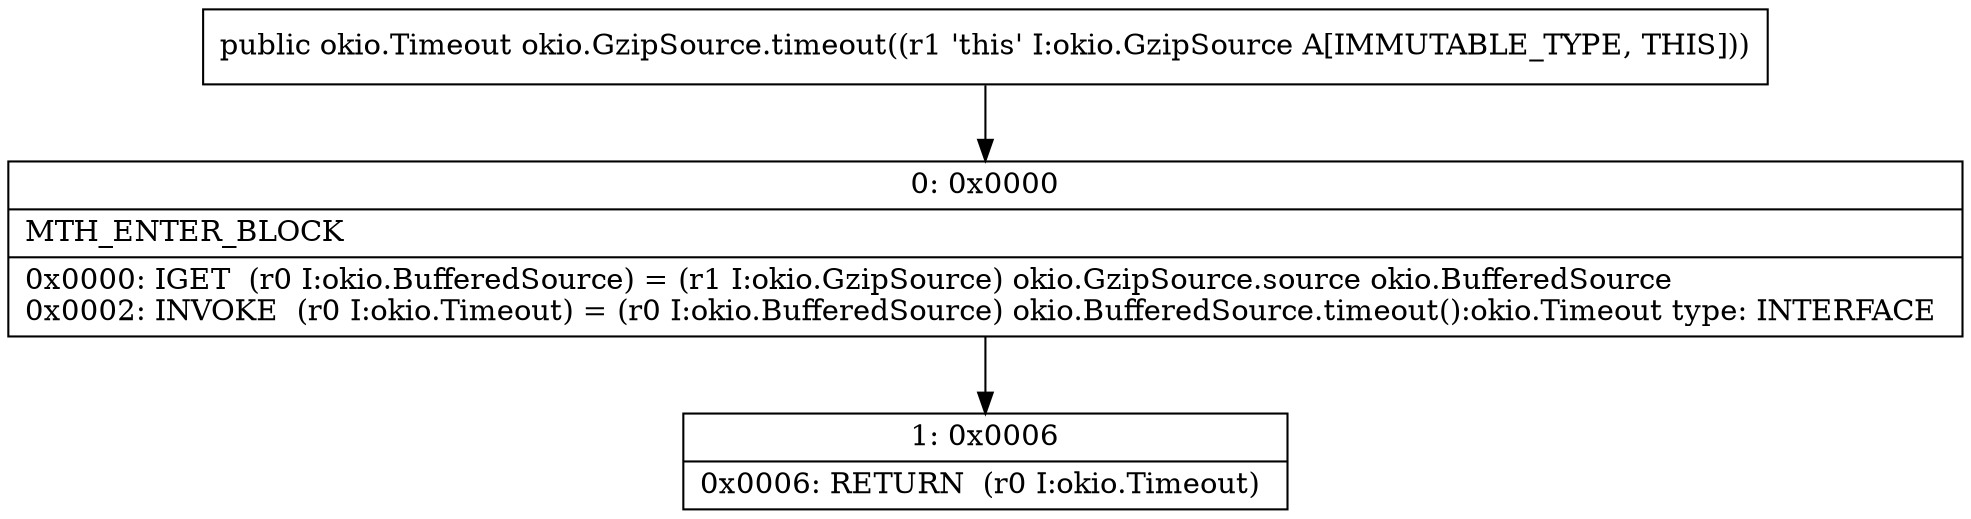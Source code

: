 digraph "CFG forokio.GzipSource.timeout()Lokio\/Timeout;" {
Node_0 [shape=record,label="{0\:\ 0x0000|MTH_ENTER_BLOCK\l|0x0000: IGET  (r0 I:okio.BufferedSource) = (r1 I:okio.GzipSource) okio.GzipSource.source okio.BufferedSource \l0x0002: INVOKE  (r0 I:okio.Timeout) = (r0 I:okio.BufferedSource) okio.BufferedSource.timeout():okio.Timeout type: INTERFACE \l}"];
Node_1 [shape=record,label="{1\:\ 0x0006|0x0006: RETURN  (r0 I:okio.Timeout) \l}"];
MethodNode[shape=record,label="{public okio.Timeout okio.GzipSource.timeout((r1 'this' I:okio.GzipSource A[IMMUTABLE_TYPE, THIS])) }"];
MethodNode -> Node_0;
Node_0 -> Node_1;
}

